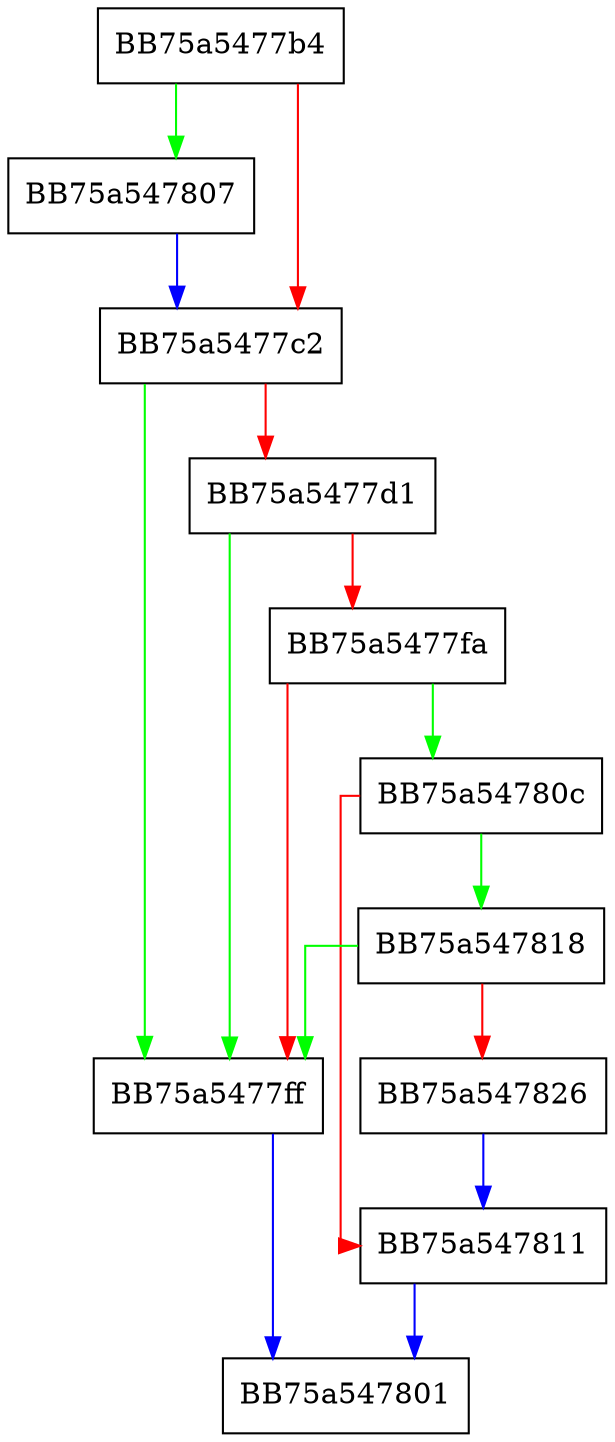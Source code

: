digraph nidsearch {
  node [shape="box"];
  graph [splines=ortho];
  BB75a5477b4 -> BB75a547807 [color="green"];
  BB75a5477b4 -> BB75a5477c2 [color="red"];
  BB75a5477c2 -> BB75a5477ff [color="green"];
  BB75a5477c2 -> BB75a5477d1 [color="red"];
  BB75a5477d1 -> BB75a5477ff [color="green"];
  BB75a5477d1 -> BB75a5477fa [color="red"];
  BB75a5477fa -> BB75a54780c [color="green"];
  BB75a5477fa -> BB75a5477ff [color="red"];
  BB75a5477ff -> BB75a547801 [color="blue"];
  BB75a547807 -> BB75a5477c2 [color="blue"];
  BB75a54780c -> BB75a547818 [color="green"];
  BB75a54780c -> BB75a547811 [color="red"];
  BB75a547811 -> BB75a547801 [color="blue"];
  BB75a547818 -> BB75a5477ff [color="green"];
  BB75a547818 -> BB75a547826 [color="red"];
  BB75a547826 -> BB75a547811 [color="blue"];
}
